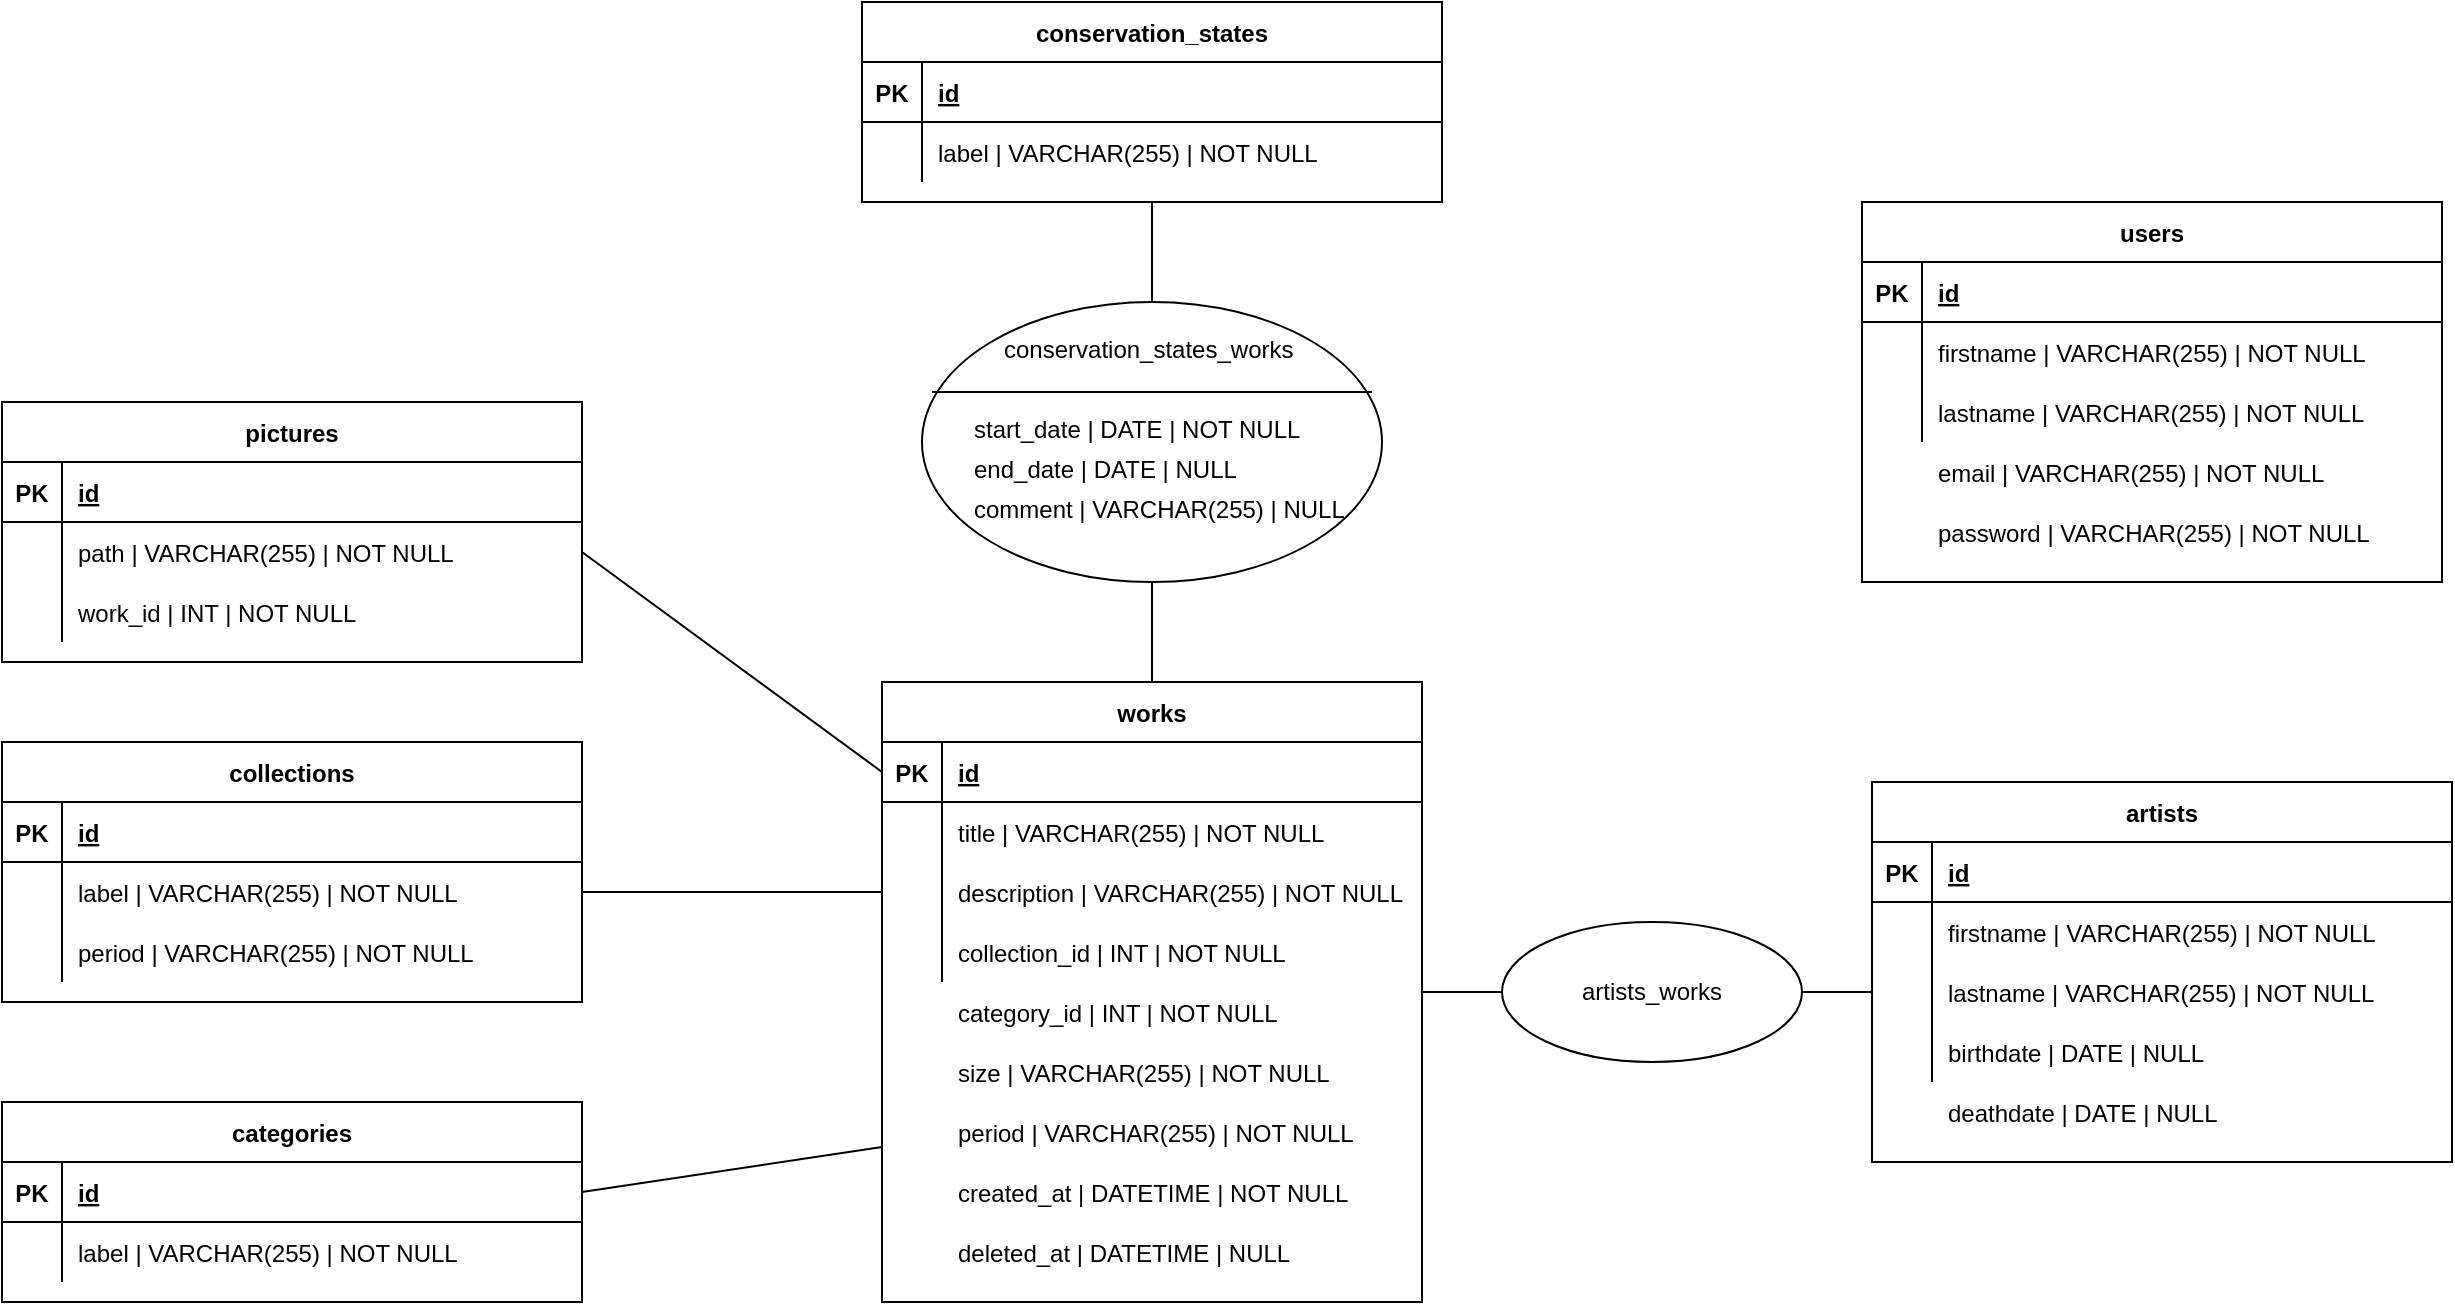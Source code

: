 <mxfile version="14.4.4" type="device"><diagram id="KtRQUyk1w5JVe8lo4TJr" name="Page-1"><mxGraphModel dx="2777" dy="1240" grid="1" gridSize="10" guides="1" tooltips="1" connect="1" arrows="1" fold="1" page="0" pageScale="1" pageWidth="827" pageHeight="1169" math="0" shadow="0"><root><mxCell id="0"/><mxCell id="1" parent="0"/><mxCell id="kUrhqfvCoL_oDyxeggpk-15" value="works" style="shape=table;startSize=30;container=1;collapsible=1;childLayout=tableLayout;fixedRows=1;rowLines=0;fontStyle=1;align=center;resizeLast=1;" vertex="1" parent="1"><mxGeometry x="-10" y="180" width="270" height="310" as="geometry"/></mxCell><mxCell id="kUrhqfvCoL_oDyxeggpk-16" value="" style="shape=partialRectangle;collapsible=0;dropTarget=0;pointerEvents=0;fillColor=none;top=0;left=0;bottom=1;right=0;points=[[0,0.5],[1,0.5]];portConstraint=eastwest;" vertex="1" parent="kUrhqfvCoL_oDyxeggpk-15"><mxGeometry y="30" width="270" height="30" as="geometry"/></mxCell><mxCell id="kUrhqfvCoL_oDyxeggpk-17" value="PK" style="shape=partialRectangle;connectable=0;fillColor=none;top=0;left=0;bottom=0;right=0;fontStyle=1;overflow=hidden;" vertex="1" parent="kUrhqfvCoL_oDyxeggpk-16"><mxGeometry width="30" height="30" as="geometry"/></mxCell><mxCell id="kUrhqfvCoL_oDyxeggpk-18" value="id" style="shape=partialRectangle;connectable=0;fillColor=none;top=0;left=0;bottom=0;right=0;align=left;spacingLeft=6;fontStyle=5;overflow=hidden;" vertex="1" parent="kUrhqfvCoL_oDyxeggpk-16"><mxGeometry x="30" width="240" height="30" as="geometry"/></mxCell><mxCell id="kUrhqfvCoL_oDyxeggpk-19" value="" style="shape=partialRectangle;collapsible=0;dropTarget=0;pointerEvents=0;fillColor=none;top=0;left=0;bottom=0;right=0;points=[[0,0.5],[1,0.5]];portConstraint=eastwest;" vertex="1" parent="kUrhqfvCoL_oDyxeggpk-15"><mxGeometry y="60" width="270" height="30" as="geometry"/></mxCell><mxCell id="kUrhqfvCoL_oDyxeggpk-20" value="" style="shape=partialRectangle;connectable=0;fillColor=none;top=0;left=0;bottom=0;right=0;editable=1;overflow=hidden;" vertex="1" parent="kUrhqfvCoL_oDyxeggpk-19"><mxGeometry width="30" height="30" as="geometry"/></mxCell><mxCell id="kUrhqfvCoL_oDyxeggpk-21" value="title | VARCHAR(255) | NOT NULL" style="shape=partialRectangle;connectable=0;fillColor=none;top=0;left=0;bottom=0;right=0;align=left;spacingLeft=6;overflow=hidden;" vertex="1" parent="kUrhqfvCoL_oDyxeggpk-19"><mxGeometry x="30" width="240" height="30" as="geometry"/></mxCell><mxCell id="kUrhqfvCoL_oDyxeggpk-22" value="" style="shape=partialRectangle;collapsible=0;dropTarget=0;pointerEvents=0;fillColor=none;top=0;left=0;bottom=0;right=0;points=[[0,0.5],[1,0.5]];portConstraint=eastwest;" vertex="1" parent="kUrhqfvCoL_oDyxeggpk-15"><mxGeometry y="90" width="270" height="30" as="geometry"/></mxCell><mxCell id="kUrhqfvCoL_oDyxeggpk-23" value="" style="shape=partialRectangle;connectable=0;fillColor=none;top=0;left=0;bottom=0;right=0;editable=1;overflow=hidden;" vertex="1" parent="kUrhqfvCoL_oDyxeggpk-22"><mxGeometry width="30" height="30" as="geometry"/></mxCell><mxCell id="kUrhqfvCoL_oDyxeggpk-24" value="description | VARCHAR(255) | NOT NULL" style="shape=partialRectangle;connectable=0;fillColor=none;top=0;left=0;bottom=0;right=0;align=left;spacingLeft=6;overflow=hidden;" vertex="1" parent="kUrhqfvCoL_oDyxeggpk-22"><mxGeometry x="30" width="240" height="30" as="geometry"/></mxCell><mxCell id="kUrhqfvCoL_oDyxeggpk-25" value="" style="shape=partialRectangle;collapsible=0;dropTarget=0;pointerEvents=0;fillColor=none;top=0;left=0;bottom=0;right=0;points=[[0,0.5],[1,0.5]];portConstraint=eastwest;" vertex="1" parent="kUrhqfvCoL_oDyxeggpk-15"><mxGeometry y="120" width="270" height="30" as="geometry"/></mxCell><mxCell id="kUrhqfvCoL_oDyxeggpk-26" value="" style="shape=partialRectangle;connectable=0;fillColor=none;top=0;left=0;bottom=0;right=0;editable=1;overflow=hidden;" vertex="1" parent="kUrhqfvCoL_oDyxeggpk-25"><mxGeometry width="30" height="30" as="geometry"/></mxCell><mxCell id="kUrhqfvCoL_oDyxeggpk-27" value="collection_id | INT | NOT NULL" style="shape=partialRectangle;connectable=0;fillColor=none;top=0;left=0;bottom=0;right=0;align=left;spacingLeft=6;overflow=hidden;" vertex="1" parent="kUrhqfvCoL_oDyxeggpk-25"><mxGeometry x="30" width="240" height="30" as="geometry"/></mxCell><mxCell id="kUrhqfvCoL_oDyxeggpk-28" value="size | VARCHAR(255) | NOT NULL" style="shape=partialRectangle;connectable=0;fillColor=none;top=0;left=0;bottom=0;right=0;align=left;spacingLeft=6;overflow=hidden;" vertex="1" parent="1"><mxGeometry x="20" y="360" width="210" height="30" as="geometry"/></mxCell><mxCell id="kUrhqfvCoL_oDyxeggpk-43" value="artists" style="shape=table;startSize=30;container=1;collapsible=1;childLayout=tableLayout;fixedRows=1;rowLines=0;fontStyle=1;align=center;resizeLast=1;" vertex="1" parent="1"><mxGeometry x="485" y="230" width="290" height="190" as="geometry"/></mxCell><mxCell id="kUrhqfvCoL_oDyxeggpk-44" value="" style="shape=partialRectangle;collapsible=0;dropTarget=0;pointerEvents=0;fillColor=none;top=0;left=0;bottom=1;right=0;points=[[0,0.5],[1,0.5]];portConstraint=eastwest;" vertex="1" parent="kUrhqfvCoL_oDyxeggpk-43"><mxGeometry y="30" width="290" height="30" as="geometry"/></mxCell><mxCell id="kUrhqfvCoL_oDyxeggpk-45" value="PK" style="shape=partialRectangle;connectable=0;fillColor=none;top=0;left=0;bottom=0;right=0;fontStyle=1;overflow=hidden;" vertex="1" parent="kUrhqfvCoL_oDyxeggpk-44"><mxGeometry width="30" height="30" as="geometry"/></mxCell><mxCell id="kUrhqfvCoL_oDyxeggpk-46" value="id" style="shape=partialRectangle;connectable=0;fillColor=none;top=0;left=0;bottom=0;right=0;align=left;spacingLeft=6;fontStyle=5;overflow=hidden;" vertex="1" parent="kUrhqfvCoL_oDyxeggpk-44"><mxGeometry x="30" width="260" height="30" as="geometry"/></mxCell><mxCell id="kUrhqfvCoL_oDyxeggpk-47" value="" style="shape=partialRectangle;collapsible=0;dropTarget=0;pointerEvents=0;fillColor=none;top=0;left=0;bottom=0;right=0;points=[[0,0.5],[1,0.5]];portConstraint=eastwest;" vertex="1" parent="kUrhqfvCoL_oDyxeggpk-43"><mxGeometry y="60" width="290" height="30" as="geometry"/></mxCell><mxCell id="kUrhqfvCoL_oDyxeggpk-48" value="" style="shape=partialRectangle;connectable=0;fillColor=none;top=0;left=0;bottom=0;right=0;editable=1;overflow=hidden;" vertex="1" parent="kUrhqfvCoL_oDyxeggpk-47"><mxGeometry width="30" height="30" as="geometry"/></mxCell><mxCell id="kUrhqfvCoL_oDyxeggpk-49" value="firstname | VARCHAR(255) | NOT NULL" style="shape=partialRectangle;connectable=0;fillColor=none;top=0;left=0;bottom=0;right=0;align=left;spacingLeft=6;overflow=hidden;" vertex="1" parent="kUrhqfvCoL_oDyxeggpk-47"><mxGeometry x="30" width="260" height="30" as="geometry"/></mxCell><mxCell id="kUrhqfvCoL_oDyxeggpk-50" value="" style="shape=partialRectangle;collapsible=0;dropTarget=0;pointerEvents=0;fillColor=none;top=0;left=0;bottom=0;right=0;points=[[0,0.5],[1,0.5]];portConstraint=eastwest;" vertex="1" parent="kUrhqfvCoL_oDyxeggpk-43"><mxGeometry y="90" width="290" height="30" as="geometry"/></mxCell><mxCell id="kUrhqfvCoL_oDyxeggpk-51" value="" style="shape=partialRectangle;connectable=0;fillColor=none;top=0;left=0;bottom=0;right=0;editable=1;overflow=hidden;" vertex="1" parent="kUrhqfvCoL_oDyxeggpk-50"><mxGeometry width="30" height="30" as="geometry"/></mxCell><mxCell id="kUrhqfvCoL_oDyxeggpk-52" value="lastname | VARCHAR(255) | NOT NULL" style="shape=partialRectangle;connectable=0;fillColor=none;top=0;left=0;bottom=0;right=0;align=left;spacingLeft=6;overflow=hidden;" vertex="1" parent="kUrhqfvCoL_oDyxeggpk-50"><mxGeometry x="30" width="260" height="30" as="geometry"/></mxCell><mxCell id="kUrhqfvCoL_oDyxeggpk-53" value="" style="shape=partialRectangle;collapsible=0;dropTarget=0;pointerEvents=0;fillColor=none;top=0;left=0;bottom=0;right=0;points=[[0,0.5],[1,0.5]];portConstraint=eastwest;" vertex="1" parent="kUrhqfvCoL_oDyxeggpk-43"><mxGeometry y="120" width="290" height="30" as="geometry"/></mxCell><mxCell id="kUrhqfvCoL_oDyxeggpk-54" value="" style="shape=partialRectangle;connectable=0;fillColor=none;top=0;left=0;bottom=0;right=0;editable=1;overflow=hidden;" vertex="1" parent="kUrhqfvCoL_oDyxeggpk-53"><mxGeometry width="30" height="30" as="geometry"/></mxCell><mxCell id="kUrhqfvCoL_oDyxeggpk-55" value="birthdate | DATE | NULL" style="shape=partialRectangle;connectable=0;fillColor=none;top=0;left=0;bottom=0;right=0;align=left;spacingLeft=6;overflow=hidden;" vertex="1" parent="kUrhqfvCoL_oDyxeggpk-53"><mxGeometry x="30" width="260" height="30" as="geometry"/></mxCell><mxCell id="kUrhqfvCoL_oDyxeggpk-56" value="deathdate | DATE | NULL" style="shape=partialRectangle;connectable=0;fillColor=none;top=0;left=0;bottom=0;right=0;align=left;spacingLeft=6;overflow=hidden;" vertex="1" parent="1"><mxGeometry x="515" y="380" width="150" height="30" as="geometry"/></mxCell><mxCell id="kUrhqfvCoL_oDyxeggpk-73" value="artists_works" style="ellipse;whiteSpace=wrap;html=1;align=center;" vertex="1" parent="1"><mxGeometry x="300" y="300" width="150" height="70" as="geometry"/></mxCell><mxCell id="kUrhqfvCoL_oDyxeggpk-74" value="" style="endArrow=none;html=1;rounded=0;entryX=0;entryY=0.5;entryDx=0;entryDy=0;" edge="1" parent="1" target="kUrhqfvCoL_oDyxeggpk-73"><mxGeometry relative="1" as="geometry"><mxPoint x="260" y="335" as="sourcePoint"/><mxPoint x="290" y="230" as="targetPoint"/></mxGeometry></mxCell><mxCell id="kUrhqfvCoL_oDyxeggpk-75" value="" style="endArrow=none;html=1;rounded=0;exitX=0;exitY=0.5;exitDx=0;exitDy=0;entryX=1;entryY=0.5;entryDx=0;entryDy=0;" edge="1" parent="1" source="kUrhqfvCoL_oDyxeggpk-50" target="kUrhqfvCoL_oDyxeggpk-73"><mxGeometry relative="1" as="geometry"><mxPoint x="130" y="280" as="sourcePoint"/><mxPoint x="290" y="280" as="targetPoint"/></mxGeometry></mxCell><mxCell id="kUrhqfvCoL_oDyxeggpk-77" value="collections" style="shape=table;startSize=30;container=1;collapsible=1;childLayout=tableLayout;fixedRows=1;rowLines=0;fontStyle=1;align=center;resizeLast=1;" vertex="1" parent="1"><mxGeometry x="-450" y="210" width="290" height="130" as="geometry"/></mxCell><mxCell id="kUrhqfvCoL_oDyxeggpk-78" value="" style="shape=partialRectangle;collapsible=0;dropTarget=0;pointerEvents=0;fillColor=none;top=0;left=0;bottom=1;right=0;points=[[0,0.5],[1,0.5]];portConstraint=eastwest;" vertex="1" parent="kUrhqfvCoL_oDyxeggpk-77"><mxGeometry y="30" width="290" height="30" as="geometry"/></mxCell><mxCell id="kUrhqfvCoL_oDyxeggpk-79" value="PK" style="shape=partialRectangle;connectable=0;fillColor=none;top=0;left=0;bottom=0;right=0;fontStyle=1;overflow=hidden;" vertex="1" parent="kUrhqfvCoL_oDyxeggpk-78"><mxGeometry width="30" height="30" as="geometry"/></mxCell><mxCell id="kUrhqfvCoL_oDyxeggpk-80" value="id" style="shape=partialRectangle;connectable=0;fillColor=none;top=0;left=0;bottom=0;right=0;align=left;spacingLeft=6;fontStyle=5;overflow=hidden;" vertex="1" parent="kUrhqfvCoL_oDyxeggpk-78"><mxGeometry x="30" width="260" height="30" as="geometry"/></mxCell><mxCell id="kUrhqfvCoL_oDyxeggpk-81" value="" style="shape=partialRectangle;collapsible=0;dropTarget=0;pointerEvents=0;fillColor=none;top=0;left=0;bottom=0;right=0;points=[[0,0.5],[1,0.5]];portConstraint=eastwest;" vertex="1" parent="kUrhqfvCoL_oDyxeggpk-77"><mxGeometry y="60" width="290" height="30" as="geometry"/></mxCell><mxCell id="kUrhqfvCoL_oDyxeggpk-82" value="" style="shape=partialRectangle;connectable=0;fillColor=none;top=0;left=0;bottom=0;right=0;editable=1;overflow=hidden;" vertex="1" parent="kUrhqfvCoL_oDyxeggpk-81"><mxGeometry width="30" height="30" as="geometry"/></mxCell><mxCell id="kUrhqfvCoL_oDyxeggpk-83" value="label | VARCHAR(255) | NOT NULL" style="shape=partialRectangle;connectable=0;fillColor=none;top=0;left=0;bottom=0;right=0;align=left;spacingLeft=6;overflow=hidden;" vertex="1" parent="kUrhqfvCoL_oDyxeggpk-81"><mxGeometry x="30" width="260" height="30" as="geometry"/></mxCell><mxCell id="kUrhqfvCoL_oDyxeggpk-84" value="" style="shape=partialRectangle;collapsible=0;dropTarget=0;pointerEvents=0;fillColor=none;top=0;left=0;bottom=0;right=0;points=[[0,0.5],[1,0.5]];portConstraint=eastwest;" vertex="1" parent="kUrhqfvCoL_oDyxeggpk-77"><mxGeometry y="90" width="290" height="30" as="geometry"/></mxCell><mxCell id="kUrhqfvCoL_oDyxeggpk-85" value="" style="shape=partialRectangle;connectable=0;fillColor=none;top=0;left=0;bottom=0;right=0;editable=1;overflow=hidden;" vertex="1" parent="kUrhqfvCoL_oDyxeggpk-84"><mxGeometry width="30" height="30" as="geometry"/></mxCell><mxCell id="kUrhqfvCoL_oDyxeggpk-86" value="period | VARCHAR(255) | NOT NULL" style="shape=partialRectangle;connectable=0;fillColor=none;top=0;left=0;bottom=0;right=0;align=left;spacingLeft=6;overflow=hidden;" vertex="1" parent="kUrhqfvCoL_oDyxeggpk-84"><mxGeometry x="30" width="260" height="30" as="geometry"/></mxCell><mxCell id="kUrhqfvCoL_oDyxeggpk-92" value="" style="endArrow=none;html=1;rounded=0;entryX=1;entryY=0.5;entryDx=0;entryDy=0;exitX=0;exitY=0.5;exitDx=0;exitDy=0;" edge="1" parent="1" source="kUrhqfvCoL_oDyxeggpk-22" target="kUrhqfvCoL_oDyxeggpk-81"><mxGeometry relative="1" as="geometry"><mxPoint x="230" y="380" as="sourcePoint"/><mxPoint x="390" y="380" as="targetPoint"/></mxGeometry></mxCell><mxCell id="kUrhqfvCoL_oDyxeggpk-93" value="conservation_states" style="shape=table;startSize=30;container=1;collapsible=1;childLayout=tableLayout;fixedRows=1;rowLines=0;fontStyle=1;align=center;resizeLast=1;" vertex="1" parent="1"><mxGeometry x="-20" y="-160" width="290" height="100" as="geometry"/></mxCell><mxCell id="kUrhqfvCoL_oDyxeggpk-94" value="" style="shape=partialRectangle;collapsible=0;dropTarget=0;pointerEvents=0;fillColor=none;top=0;left=0;bottom=1;right=0;points=[[0,0.5],[1,0.5]];portConstraint=eastwest;" vertex="1" parent="kUrhqfvCoL_oDyxeggpk-93"><mxGeometry y="30" width="290" height="30" as="geometry"/></mxCell><mxCell id="kUrhqfvCoL_oDyxeggpk-95" value="PK" style="shape=partialRectangle;connectable=0;fillColor=none;top=0;left=0;bottom=0;right=0;fontStyle=1;overflow=hidden;" vertex="1" parent="kUrhqfvCoL_oDyxeggpk-94"><mxGeometry width="30" height="30" as="geometry"/></mxCell><mxCell id="kUrhqfvCoL_oDyxeggpk-96" value="id" style="shape=partialRectangle;connectable=0;fillColor=none;top=0;left=0;bottom=0;right=0;align=left;spacingLeft=6;fontStyle=5;overflow=hidden;" vertex="1" parent="kUrhqfvCoL_oDyxeggpk-94"><mxGeometry x="30" width="260" height="30" as="geometry"/></mxCell><mxCell id="kUrhqfvCoL_oDyxeggpk-97" value="" style="shape=partialRectangle;collapsible=0;dropTarget=0;pointerEvents=0;fillColor=none;top=0;left=0;bottom=0;right=0;points=[[0,0.5],[1,0.5]];portConstraint=eastwest;" vertex="1" parent="kUrhqfvCoL_oDyxeggpk-93"><mxGeometry y="60" width="290" height="30" as="geometry"/></mxCell><mxCell id="kUrhqfvCoL_oDyxeggpk-98" value="" style="shape=partialRectangle;connectable=0;fillColor=none;top=0;left=0;bottom=0;right=0;editable=1;overflow=hidden;" vertex="1" parent="kUrhqfvCoL_oDyxeggpk-97"><mxGeometry width="30" height="30" as="geometry"/></mxCell><mxCell id="kUrhqfvCoL_oDyxeggpk-99" value="label | VARCHAR(255) | NOT NULL" style="shape=partialRectangle;connectable=0;fillColor=none;top=0;left=0;bottom=0;right=0;align=left;spacingLeft=6;overflow=hidden;" vertex="1" parent="kUrhqfvCoL_oDyxeggpk-97"><mxGeometry x="30" width="260" height="30" as="geometry"/></mxCell><mxCell id="kUrhqfvCoL_oDyxeggpk-107" value="" style="endArrow=none;html=1;rounded=0;exitX=0.5;exitY=1;exitDx=0;exitDy=0;entryX=0.5;entryY=0;entryDx=0;entryDy=0;" edge="1" parent="1" source="kUrhqfvCoL_oDyxeggpk-93" target="kUrhqfvCoL_oDyxeggpk-108"><mxGeometry relative="1" as="geometry"><mxPoint x="260" y="-65" as="sourcePoint"/><mxPoint x="240.0" y="-65" as="targetPoint"/></mxGeometry></mxCell><mxCell id="kUrhqfvCoL_oDyxeggpk-108" value="" style="ellipse;whiteSpace=wrap;html=1;align=center;" vertex="1" parent="1"><mxGeometry x="10" y="-10" width="230" height="140" as="geometry"/></mxCell><mxCell id="kUrhqfvCoL_oDyxeggpk-109" value="conservation_states_works" style="text;strokeColor=none;fillColor=none;spacingLeft=4;spacingRight=4;overflow=hidden;rotatable=0;points=[[0,0.5],[1,0.5]];portConstraint=eastwest;fontSize=12;" vertex="1" parent="1"><mxGeometry x="45" width="160" height="30" as="geometry"/></mxCell><mxCell id="kUrhqfvCoL_oDyxeggpk-110" value="" style="line;strokeWidth=1;rotatable=0;dashed=0;labelPosition=right;align=left;verticalAlign=middle;spacingTop=0;spacingLeft=6;points=[];portConstraint=eastwest;" vertex="1" parent="1"><mxGeometry x="15" y="30" width="220" height="10" as="geometry"/></mxCell><mxCell id="kUrhqfvCoL_oDyxeggpk-111" value="start_date | DATE | NOT NULL" style="text;strokeColor=none;fillColor=none;spacingLeft=4;spacingRight=4;overflow=hidden;rotatable=0;points=[[0,0.5],[1,0.5]];portConstraint=eastwest;fontSize=12;" vertex="1" parent="1"><mxGeometry x="30" y="40" width="180" height="30" as="geometry"/></mxCell><mxCell id="kUrhqfvCoL_oDyxeggpk-112" value="end_date | DATE | NULL" style="text;strokeColor=none;fillColor=none;spacingLeft=4;spacingRight=4;overflow=hidden;rotatable=0;points=[[0,0.5],[1,0.5]];portConstraint=eastwest;fontSize=12;" vertex="1" parent="1"><mxGeometry x="30" y="60" width="180" height="30" as="geometry"/></mxCell><mxCell id="kUrhqfvCoL_oDyxeggpk-113" value="comment | VARCHAR(255) | NULL" style="text;strokeColor=none;fillColor=none;spacingLeft=4;spacingRight=4;overflow=hidden;rotatable=0;points=[[0,0.5],[1,0.5]];portConstraint=eastwest;fontSize=12;" vertex="1" parent="1"><mxGeometry x="30" y="80" width="210" height="30" as="geometry"/></mxCell><mxCell id="kUrhqfvCoL_oDyxeggpk-114" value="" style="endArrow=none;html=1;rounded=0;exitX=0.5;exitY=1;exitDx=0;exitDy=0;entryX=0.5;entryY=0;entryDx=0;entryDy=0;" edge="1" parent="1" source="kUrhqfvCoL_oDyxeggpk-108" target="kUrhqfvCoL_oDyxeggpk-15"><mxGeometry relative="1" as="geometry"><mxPoint x="342.5" y="-100" as="sourcePoint"/><mxPoint x="216.347" y="-19.479" as="targetPoint"/></mxGeometry></mxCell><mxCell id="kUrhqfvCoL_oDyxeggpk-115" value="users" style="shape=table;startSize=30;container=1;collapsible=1;childLayout=tableLayout;fixedRows=1;rowLines=0;fontStyle=1;align=center;resizeLast=1;" vertex="1" parent="1"><mxGeometry x="480" y="-60" width="290" height="190" as="geometry"/></mxCell><mxCell id="kUrhqfvCoL_oDyxeggpk-116" value="" style="shape=partialRectangle;collapsible=0;dropTarget=0;pointerEvents=0;fillColor=none;top=0;left=0;bottom=1;right=0;points=[[0,0.5],[1,0.5]];portConstraint=eastwest;" vertex="1" parent="kUrhqfvCoL_oDyxeggpk-115"><mxGeometry y="30" width="290" height="30" as="geometry"/></mxCell><mxCell id="kUrhqfvCoL_oDyxeggpk-117" value="PK" style="shape=partialRectangle;connectable=0;fillColor=none;top=0;left=0;bottom=0;right=0;fontStyle=1;overflow=hidden;" vertex="1" parent="kUrhqfvCoL_oDyxeggpk-116"><mxGeometry width="30" height="30" as="geometry"/></mxCell><mxCell id="kUrhqfvCoL_oDyxeggpk-118" value="id" style="shape=partialRectangle;connectable=0;fillColor=none;top=0;left=0;bottom=0;right=0;align=left;spacingLeft=6;fontStyle=5;overflow=hidden;" vertex="1" parent="kUrhqfvCoL_oDyxeggpk-116"><mxGeometry x="30" width="260" height="30" as="geometry"/></mxCell><mxCell id="kUrhqfvCoL_oDyxeggpk-119" value="" style="shape=partialRectangle;collapsible=0;dropTarget=0;pointerEvents=0;fillColor=none;top=0;left=0;bottom=0;right=0;points=[[0,0.5],[1,0.5]];portConstraint=eastwest;" vertex="1" parent="kUrhqfvCoL_oDyxeggpk-115"><mxGeometry y="60" width="290" height="30" as="geometry"/></mxCell><mxCell id="kUrhqfvCoL_oDyxeggpk-120" value="" style="shape=partialRectangle;connectable=0;fillColor=none;top=0;left=0;bottom=0;right=0;editable=1;overflow=hidden;" vertex="1" parent="kUrhqfvCoL_oDyxeggpk-119"><mxGeometry width="30" height="30" as="geometry"/></mxCell><mxCell id="kUrhqfvCoL_oDyxeggpk-121" value="firstname | VARCHAR(255) | NOT NULL" style="shape=partialRectangle;connectable=0;fillColor=none;top=0;left=0;bottom=0;right=0;align=left;spacingLeft=6;overflow=hidden;" vertex="1" parent="kUrhqfvCoL_oDyxeggpk-119"><mxGeometry x="30" width="260" height="30" as="geometry"/></mxCell><mxCell id="kUrhqfvCoL_oDyxeggpk-122" value="" style="shape=partialRectangle;collapsible=0;dropTarget=0;pointerEvents=0;fillColor=none;top=0;left=0;bottom=0;right=0;points=[[0,0.5],[1,0.5]];portConstraint=eastwest;" vertex="1" parent="kUrhqfvCoL_oDyxeggpk-115"><mxGeometry y="90" width="290" height="30" as="geometry"/></mxCell><mxCell id="kUrhqfvCoL_oDyxeggpk-123" value="" style="shape=partialRectangle;connectable=0;fillColor=none;top=0;left=0;bottom=0;right=0;editable=1;overflow=hidden;" vertex="1" parent="kUrhqfvCoL_oDyxeggpk-122"><mxGeometry width="30" height="30" as="geometry"/></mxCell><mxCell id="kUrhqfvCoL_oDyxeggpk-124" value="lastname | VARCHAR(255) | NOT NULL" style="shape=partialRectangle;connectable=0;fillColor=none;top=0;left=0;bottom=0;right=0;align=left;spacingLeft=6;overflow=hidden;" vertex="1" parent="kUrhqfvCoL_oDyxeggpk-122"><mxGeometry x="30" width="260" height="30" as="geometry"/></mxCell><mxCell id="kUrhqfvCoL_oDyxeggpk-129" value="email | VARCHAR(255) | NOT NULL" style="shape=partialRectangle;connectable=0;fillColor=none;top=0;left=0;bottom=0;right=0;align=left;spacingLeft=6;overflow=hidden;" vertex="1" parent="1"><mxGeometry x="510" y="60" width="260" height="30" as="geometry"/></mxCell><mxCell id="kUrhqfvCoL_oDyxeggpk-130" value="password | VARCHAR(255) | NOT NULL" style="shape=partialRectangle;connectable=0;fillColor=none;top=0;left=0;bottom=0;right=0;align=left;spacingLeft=6;overflow=hidden;" vertex="1" parent="1"><mxGeometry x="510" y="90" width="260" height="30" as="geometry"/></mxCell><mxCell id="kUrhqfvCoL_oDyxeggpk-131" value="period | VARCHAR(255) | NOT NULL" style="shape=partialRectangle;connectable=0;fillColor=none;top=0;left=0;bottom=0;right=0;align=left;spacingLeft=6;overflow=hidden;" vertex="1" parent="1"><mxGeometry x="20" y="390" width="210" height="30" as="geometry"/></mxCell><mxCell id="kUrhqfvCoL_oDyxeggpk-132" value="pictures" style="shape=table;startSize=30;container=1;collapsible=1;childLayout=tableLayout;fixedRows=1;rowLines=0;fontStyle=1;align=center;resizeLast=1;" vertex="1" parent="1"><mxGeometry x="-450" y="40" width="290" height="130" as="geometry"/></mxCell><mxCell id="kUrhqfvCoL_oDyxeggpk-133" value="" style="shape=partialRectangle;collapsible=0;dropTarget=0;pointerEvents=0;fillColor=none;top=0;left=0;bottom=1;right=0;points=[[0,0.5],[1,0.5]];portConstraint=eastwest;" vertex="1" parent="kUrhqfvCoL_oDyxeggpk-132"><mxGeometry y="30" width="290" height="30" as="geometry"/></mxCell><mxCell id="kUrhqfvCoL_oDyxeggpk-134" value="PK" style="shape=partialRectangle;connectable=0;fillColor=none;top=0;left=0;bottom=0;right=0;fontStyle=1;overflow=hidden;" vertex="1" parent="kUrhqfvCoL_oDyxeggpk-133"><mxGeometry width="30" height="30" as="geometry"/></mxCell><mxCell id="kUrhqfvCoL_oDyxeggpk-135" value="id" style="shape=partialRectangle;connectable=0;fillColor=none;top=0;left=0;bottom=0;right=0;align=left;spacingLeft=6;fontStyle=5;overflow=hidden;" vertex="1" parent="kUrhqfvCoL_oDyxeggpk-133"><mxGeometry x="30" width="260" height="30" as="geometry"/></mxCell><mxCell id="kUrhqfvCoL_oDyxeggpk-136" value="" style="shape=partialRectangle;collapsible=0;dropTarget=0;pointerEvents=0;fillColor=none;top=0;left=0;bottom=0;right=0;points=[[0,0.5],[1,0.5]];portConstraint=eastwest;" vertex="1" parent="kUrhqfvCoL_oDyxeggpk-132"><mxGeometry y="60" width="290" height="30" as="geometry"/></mxCell><mxCell id="kUrhqfvCoL_oDyxeggpk-137" value="" style="shape=partialRectangle;connectable=0;fillColor=none;top=0;left=0;bottom=0;right=0;editable=1;overflow=hidden;" vertex="1" parent="kUrhqfvCoL_oDyxeggpk-136"><mxGeometry width="30" height="30" as="geometry"/></mxCell><mxCell id="kUrhqfvCoL_oDyxeggpk-138" value="path | VARCHAR(255) | NOT NULL" style="shape=partialRectangle;connectable=0;fillColor=none;top=0;left=0;bottom=0;right=0;align=left;spacingLeft=6;overflow=hidden;" vertex="1" parent="kUrhqfvCoL_oDyxeggpk-136"><mxGeometry x="30" width="260" height="30" as="geometry"/></mxCell><mxCell id="kUrhqfvCoL_oDyxeggpk-139" value="" style="shape=partialRectangle;collapsible=0;dropTarget=0;pointerEvents=0;fillColor=none;top=0;left=0;bottom=0;right=0;points=[[0,0.5],[1,0.5]];portConstraint=eastwest;" vertex="1" parent="kUrhqfvCoL_oDyxeggpk-132"><mxGeometry y="90" width="290" height="30" as="geometry"/></mxCell><mxCell id="kUrhqfvCoL_oDyxeggpk-140" value="" style="shape=partialRectangle;connectable=0;fillColor=none;top=0;left=0;bottom=0;right=0;editable=1;overflow=hidden;" vertex="1" parent="kUrhqfvCoL_oDyxeggpk-139"><mxGeometry width="30" height="30" as="geometry"/></mxCell><mxCell id="kUrhqfvCoL_oDyxeggpk-141" value="work_id | INT | NOT NULL" style="shape=partialRectangle;connectable=0;fillColor=none;top=0;left=0;bottom=0;right=0;align=left;spacingLeft=6;overflow=hidden;" vertex="1" parent="kUrhqfvCoL_oDyxeggpk-139"><mxGeometry x="30" width="260" height="30" as="geometry"/></mxCell><mxCell id="kUrhqfvCoL_oDyxeggpk-142" value="" style="endArrow=none;html=1;rounded=0;exitX=1;exitY=0.5;exitDx=0;exitDy=0;entryX=0;entryY=0.5;entryDx=0;entryDy=0;" edge="1" parent="1" source="kUrhqfvCoL_oDyxeggpk-136" target="kUrhqfvCoL_oDyxeggpk-16"><mxGeometry relative="1" as="geometry"><mxPoint x="-10" y="180" as="sourcePoint"/><mxPoint x="150" y="180" as="targetPoint"/></mxGeometry></mxCell><mxCell id="kUrhqfvCoL_oDyxeggpk-143" value="created_at | DATETIME | NOT NULL" style="shape=partialRectangle;connectable=0;fillColor=none;top=0;left=0;bottom=0;right=0;align=left;spacingLeft=6;overflow=hidden;" vertex="1" parent="1"><mxGeometry x="20" y="420" width="230" height="30" as="geometry"/></mxCell><mxCell id="kUrhqfvCoL_oDyxeggpk-145" value="deleted_at | DATETIME | NULL" style="shape=partialRectangle;connectable=0;fillColor=none;top=0;left=0;bottom=0;right=0;align=left;spacingLeft=6;overflow=hidden;" vertex="1" parent="1"><mxGeometry x="20" y="450" width="230" height="30" as="geometry"/></mxCell><mxCell id="kUrhqfvCoL_oDyxeggpk-146" value="categories" style="shape=table;startSize=30;container=1;collapsible=1;childLayout=tableLayout;fixedRows=1;rowLines=0;fontStyle=1;align=center;resizeLast=1;" vertex="1" parent="1"><mxGeometry x="-450" y="390" width="290" height="100" as="geometry"/></mxCell><mxCell id="kUrhqfvCoL_oDyxeggpk-147" value="" style="shape=partialRectangle;collapsible=0;dropTarget=0;pointerEvents=0;fillColor=none;top=0;left=0;bottom=1;right=0;points=[[0,0.5],[1,0.5]];portConstraint=eastwest;" vertex="1" parent="kUrhqfvCoL_oDyxeggpk-146"><mxGeometry y="30" width="290" height="30" as="geometry"/></mxCell><mxCell id="kUrhqfvCoL_oDyxeggpk-148" value="PK" style="shape=partialRectangle;connectable=0;fillColor=none;top=0;left=0;bottom=0;right=0;fontStyle=1;overflow=hidden;" vertex="1" parent="kUrhqfvCoL_oDyxeggpk-147"><mxGeometry width="30" height="30" as="geometry"/></mxCell><mxCell id="kUrhqfvCoL_oDyxeggpk-149" value="id" style="shape=partialRectangle;connectable=0;fillColor=none;top=0;left=0;bottom=0;right=0;align=left;spacingLeft=6;fontStyle=5;overflow=hidden;" vertex="1" parent="kUrhqfvCoL_oDyxeggpk-147"><mxGeometry x="30" width="260" height="30" as="geometry"/></mxCell><mxCell id="kUrhqfvCoL_oDyxeggpk-150" value="" style="shape=partialRectangle;collapsible=0;dropTarget=0;pointerEvents=0;fillColor=none;top=0;left=0;bottom=0;right=0;points=[[0,0.5],[1,0.5]];portConstraint=eastwest;" vertex="1" parent="kUrhqfvCoL_oDyxeggpk-146"><mxGeometry y="60" width="290" height="30" as="geometry"/></mxCell><mxCell id="kUrhqfvCoL_oDyxeggpk-151" value="" style="shape=partialRectangle;connectable=0;fillColor=none;top=0;left=0;bottom=0;right=0;editable=1;overflow=hidden;" vertex="1" parent="kUrhqfvCoL_oDyxeggpk-150"><mxGeometry width="30" height="30" as="geometry"/></mxCell><mxCell id="kUrhqfvCoL_oDyxeggpk-152" value="label | VARCHAR(255) | NOT NULL" style="shape=partialRectangle;connectable=0;fillColor=none;top=0;left=0;bottom=0;right=0;align=left;spacingLeft=6;overflow=hidden;" vertex="1" parent="kUrhqfvCoL_oDyxeggpk-150"><mxGeometry x="30" width="260" height="30" as="geometry"/></mxCell><mxCell id="kUrhqfvCoL_oDyxeggpk-156" value="category_id | INT | NOT NULL" style="shape=partialRectangle;connectable=0;fillColor=none;top=0;left=0;bottom=0;right=0;align=left;spacingLeft=6;overflow=hidden;" vertex="1" parent="1"><mxGeometry x="20" y="330" width="240" height="30" as="geometry"/></mxCell><mxCell id="kUrhqfvCoL_oDyxeggpk-157" value="" style="endArrow=none;html=1;rounded=0;entryX=1;entryY=0.5;entryDx=0;entryDy=0;exitX=0;exitY=0.75;exitDx=0;exitDy=0;" edge="1" parent="1" source="kUrhqfvCoL_oDyxeggpk-15" target="kUrhqfvCoL_oDyxeggpk-147"><mxGeometry relative="1" as="geometry"><mxPoint y="295" as="sourcePoint"/><mxPoint x="-150" y="295" as="targetPoint"/></mxGeometry></mxCell></root></mxGraphModel></diagram></mxfile>